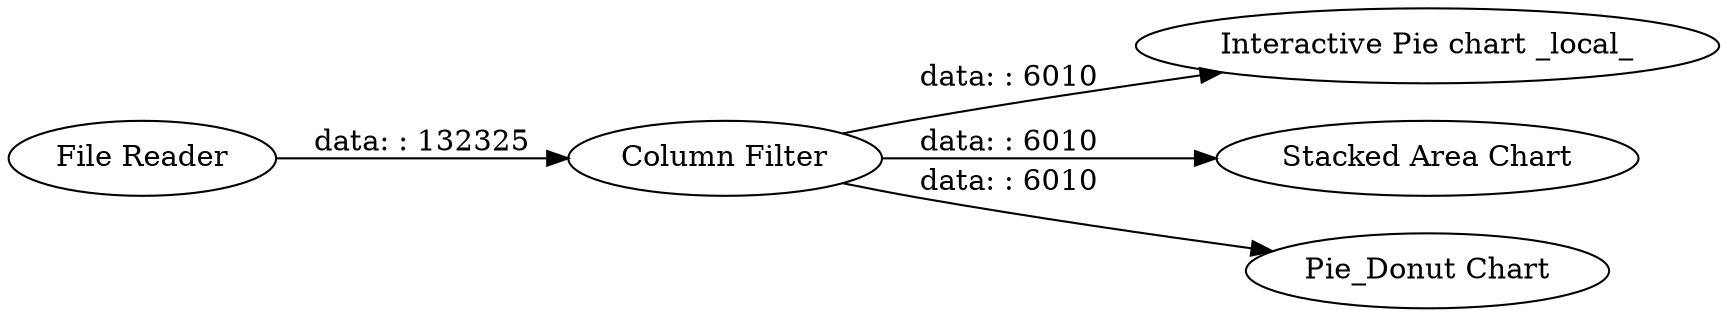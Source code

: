 digraph {
	"-1306858088341463457_5" [label="Interactive Pie chart _local_"]
	"-1306858088341463457_1" [label="File Reader"]
	"-1306858088341463457_4" [label="Stacked Area Chart"]
	"-1306858088341463457_2" [label="Column Filter"]
	"-1306858088341463457_3" [label="Pie_Donut Chart"]
	"-1306858088341463457_2" -> "-1306858088341463457_3" [label="data: : 6010"]
	"-1306858088341463457_2" -> "-1306858088341463457_5" [label="data: : 6010"]
	"-1306858088341463457_2" -> "-1306858088341463457_4" [label="data: : 6010"]
	"-1306858088341463457_1" -> "-1306858088341463457_2" [label="data: : 132325"]
	rankdir=LR
}
